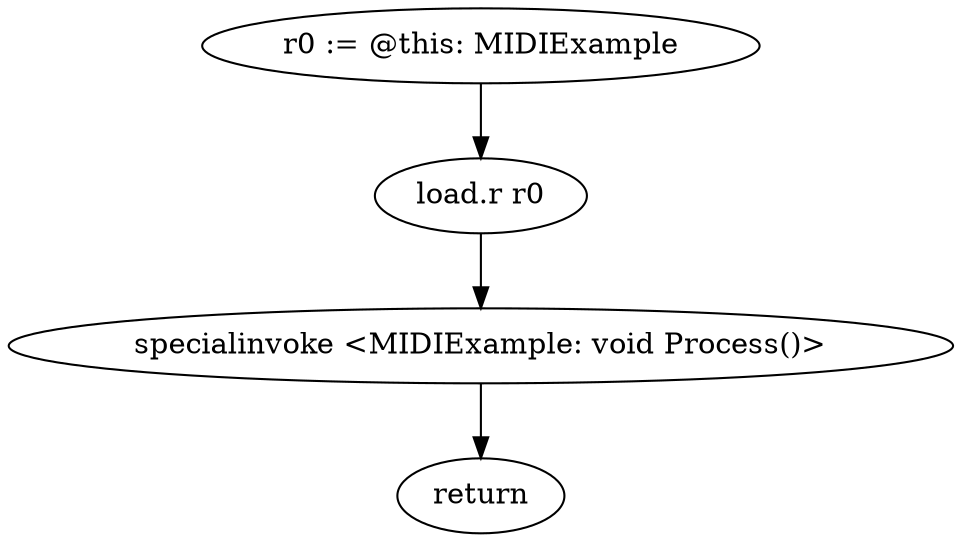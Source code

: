digraph "" {
    "r0 := @this: MIDIExample"
    "load.r r0"
    "r0 := @this: MIDIExample"->"load.r r0";
    "specialinvoke <MIDIExample: void Process()>"
    "load.r r0"->"specialinvoke <MIDIExample: void Process()>";
    "return"
    "specialinvoke <MIDIExample: void Process()>"->"return";
}

